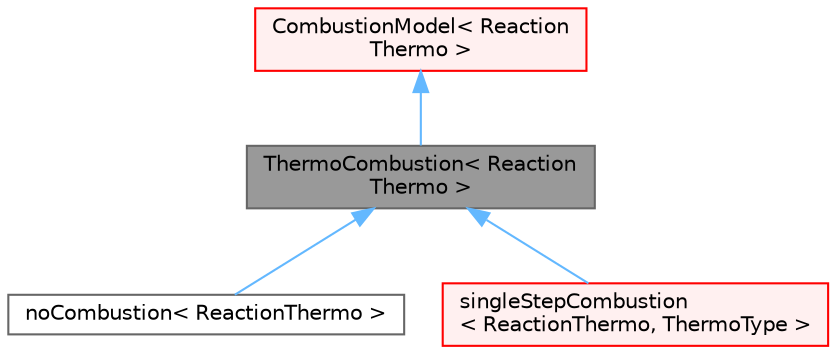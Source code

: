 digraph "ThermoCombustion&lt; ReactionThermo &gt;"
{
 // LATEX_PDF_SIZE
  bgcolor="transparent";
  edge [fontname=Helvetica,fontsize=10,labelfontname=Helvetica,labelfontsize=10];
  node [fontname=Helvetica,fontsize=10,shape=box,height=0.2,width=0.4];
  Node1 [id="Node000001",label="ThermoCombustion\< Reaction\lThermo \>",height=0.2,width=0.4,color="gray40", fillcolor="grey60", style="filled", fontcolor="black",tooltip="Thermo model wrapper for combustion models."];
  Node2 -> Node1 [id="edge1_Node000001_Node000002",dir="back",color="steelblue1",style="solid",tooltip=" "];
  Node2 [id="Node000002",label="CombustionModel\< Reaction\lThermo \>",height=0.2,width=0.4,color="red", fillcolor="#FFF0F0", style="filled",URL="$classFoam_1_1CombustionModel.html",tooltip="Combustion models for templated thermodynamics."];
  Node1 -> Node13 [id="edge2_Node000001_Node000013",dir="back",color="steelblue1",style="solid",tooltip=" "];
  Node13 [id="Node000013",label="noCombustion\< ReactionThermo \>",height=0.2,width=0.4,color="gray40", fillcolor="white", style="filled",URL="$classFoam_1_1combustionModels_1_1noCombustion.html",tooltip="Dummy combustion model for 'no combustion'."];
  Node1 -> Node14 [id="edge3_Node000001_Node000014",dir="back",color="steelblue1",style="solid",tooltip=" "];
  Node14 [id="Node000014",label="singleStepCombustion\l\< ReactionThermo, ThermoType \>",height=0.2,width=0.4,color="red", fillcolor="#FFF0F0", style="filled",URL="$classFoam_1_1combustionModels_1_1singleStepCombustion.html",tooltip="Base class for combustion models using singleStepReactingMixture."];
}
